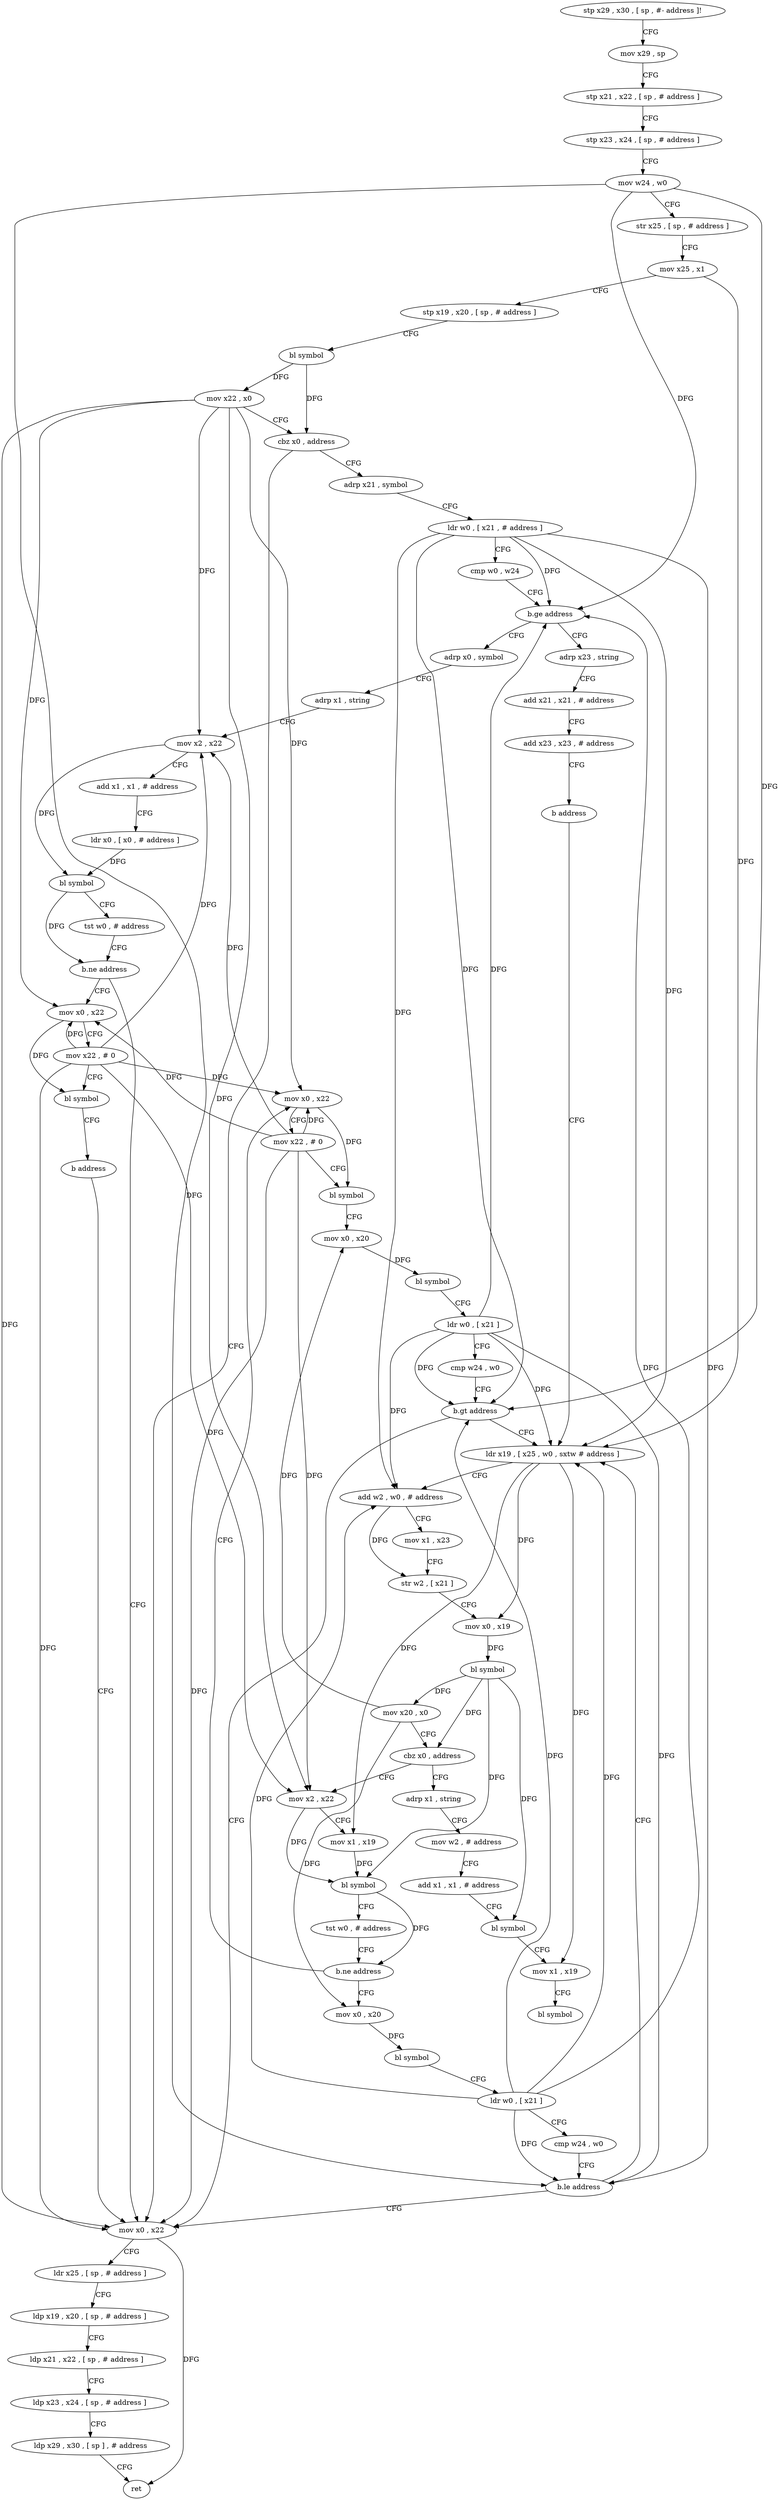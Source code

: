 digraph "func" {
"4215320" [label = "stp x29 , x30 , [ sp , #- address ]!" ]
"4215324" [label = "mov x29 , sp" ]
"4215328" [label = "stp x21 , x22 , [ sp , # address ]" ]
"4215332" [label = "stp x23 , x24 , [ sp , # address ]" ]
"4215336" [label = "mov w24 , w0" ]
"4215340" [label = "str x25 , [ sp , # address ]" ]
"4215344" [label = "mov x25 , x1" ]
"4215348" [label = "stp x19 , x20 , [ sp , # address ]" ]
"4215352" [label = "bl symbol" ]
"4215356" [label = "mov x22 , x0" ]
"4215360" [label = "cbz x0 , address" ]
"4215504" [label = "mov x0 , x22" ]
"4215364" [label = "adrp x21 , symbol" ]
"4215508" [label = "ldr x25 , [ sp , # address ]" ]
"4215512" [label = "ldp x19 , x20 , [ sp , # address ]" ]
"4215516" [label = "ldp x21 , x22 , [ sp , # address ]" ]
"4215520" [label = "ldp x23 , x24 , [ sp , # address ]" ]
"4215524" [label = "ldp x29 , x30 , [ sp ] , # address" ]
"4215528" [label = "ret" ]
"4215368" [label = "ldr w0 , [ x21 , # address ]" ]
"4215372" [label = "cmp w0 , w24" ]
"4215376" [label = "b.ge address" ]
"4215536" [label = "adrp x0 , symbol" ]
"4215380" [label = "adrp x23 , string" ]
"4215540" [label = "adrp x1 , string" ]
"4215544" [label = "mov x2 , x22" ]
"4215548" [label = "add x1 , x1 , # address" ]
"4215552" [label = "ldr x0 , [ x0 , # address ]" ]
"4215556" [label = "bl symbol" ]
"4215560" [label = "tst w0 , # address" ]
"4215564" [label = "b.ne address" ]
"4215568" [label = "mov x0 , x22" ]
"4215384" [label = "add x21 , x21 , # address" ]
"4215388" [label = "add x23 , x23 , # address" ]
"4215392" [label = "b address" ]
"4215420" [label = "ldr x19 , [ x25 , w0 , sxtw # address ]" ]
"4215572" [label = "mov x22 , # 0" ]
"4215576" [label = "bl symbol" ]
"4215580" [label = "b address" ]
"4215424" [label = "add w2 , w0 , # address" ]
"4215428" [label = "mov x1 , x23" ]
"4215432" [label = "str w2 , [ x21 ]" ]
"4215436" [label = "mov x0 , x19" ]
"4215440" [label = "bl symbol" ]
"4215444" [label = "mov x20 , x0" ]
"4215448" [label = "cbz x0 , address" ]
"4215584" [label = "adrp x1 , string" ]
"4215452" [label = "mov x2 , x22" ]
"4215588" [label = "mov w2 , # address" ]
"4215592" [label = "add x1 , x1 , # address" ]
"4215596" [label = "bl symbol" ]
"4215600" [label = "mov x1 , x19" ]
"4215604" [label = "bl symbol" ]
"4215456" [label = "mov x1 , x19" ]
"4215460" [label = "bl symbol" ]
"4215464" [label = "tst w0 , # address" ]
"4215468" [label = "b.ne address" ]
"4215400" [label = "mov x0 , x20" ]
"4215472" [label = "mov x0 , x22" ]
"4215404" [label = "bl symbol" ]
"4215408" [label = "ldr w0 , [ x21 ]" ]
"4215412" [label = "cmp w24 , w0" ]
"4215416" [label = "b.le address" ]
"4215476" [label = "mov x22 , # 0" ]
"4215480" [label = "bl symbol" ]
"4215484" [label = "mov x0 , x20" ]
"4215488" [label = "bl symbol" ]
"4215492" [label = "ldr w0 , [ x21 ]" ]
"4215496" [label = "cmp w24 , w0" ]
"4215500" [label = "b.gt address" ]
"4215320" -> "4215324" [ label = "CFG" ]
"4215324" -> "4215328" [ label = "CFG" ]
"4215328" -> "4215332" [ label = "CFG" ]
"4215332" -> "4215336" [ label = "CFG" ]
"4215336" -> "4215340" [ label = "CFG" ]
"4215336" -> "4215376" [ label = "DFG" ]
"4215336" -> "4215416" [ label = "DFG" ]
"4215336" -> "4215500" [ label = "DFG" ]
"4215340" -> "4215344" [ label = "CFG" ]
"4215344" -> "4215348" [ label = "CFG" ]
"4215344" -> "4215420" [ label = "DFG" ]
"4215348" -> "4215352" [ label = "CFG" ]
"4215352" -> "4215356" [ label = "DFG" ]
"4215352" -> "4215360" [ label = "DFG" ]
"4215356" -> "4215360" [ label = "CFG" ]
"4215356" -> "4215504" [ label = "DFG" ]
"4215356" -> "4215544" [ label = "DFG" ]
"4215356" -> "4215568" [ label = "DFG" ]
"4215356" -> "4215452" [ label = "DFG" ]
"4215356" -> "4215472" [ label = "DFG" ]
"4215360" -> "4215504" [ label = "CFG" ]
"4215360" -> "4215364" [ label = "CFG" ]
"4215504" -> "4215508" [ label = "CFG" ]
"4215504" -> "4215528" [ label = "DFG" ]
"4215364" -> "4215368" [ label = "CFG" ]
"4215508" -> "4215512" [ label = "CFG" ]
"4215512" -> "4215516" [ label = "CFG" ]
"4215516" -> "4215520" [ label = "CFG" ]
"4215520" -> "4215524" [ label = "CFG" ]
"4215524" -> "4215528" [ label = "CFG" ]
"4215368" -> "4215372" [ label = "CFG" ]
"4215368" -> "4215376" [ label = "DFG" ]
"4215368" -> "4215420" [ label = "DFG" ]
"4215368" -> "4215424" [ label = "DFG" ]
"4215368" -> "4215416" [ label = "DFG" ]
"4215368" -> "4215500" [ label = "DFG" ]
"4215372" -> "4215376" [ label = "CFG" ]
"4215376" -> "4215536" [ label = "CFG" ]
"4215376" -> "4215380" [ label = "CFG" ]
"4215536" -> "4215540" [ label = "CFG" ]
"4215380" -> "4215384" [ label = "CFG" ]
"4215540" -> "4215544" [ label = "CFG" ]
"4215544" -> "4215548" [ label = "CFG" ]
"4215544" -> "4215556" [ label = "DFG" ]
"4215548" -> "4215552" [ label = "CFG" ]
"4215552" -> "4215556" [ label = "DFG" ]
"4215556" -> "4215560" [ label = "CFG" ]
"4215556" -> "4215564" [ label = "DFG" ]
"4215560" -> "4215564" [ label = "CFG" ]
"4215564" -> "4215504" [ label = "CFG" ]
"4215564" -> "4215568" [ label = "CFG" ]
"4215568" -> "4215572" [ label = "CFG" ]
"4215568" -> "4215576" [ label = "DFG" ]
"4215384" -> "4215388" [ label = "CFG" ]
"4215388" -> "4215392" [ label = "CFG" ]
"4215392" -> "4215420" [ label = "CFG" ]
"4215420" -> "4215424" [ label = "CFG" ]
"4215420" -> "4215436" [ label = "DFG" ]
"4215420" -> "4215600" [ label = "DFG" ]
"4215420" -> "4215456" [ label = "DFG" ]
"4215572" -> "4215576" [ label = "CFG" ]
"4215572" -> "4215504" [ label = "DFG" ]
"4215572" -> "4215544" [ label = "DFG" ]
"4215572" -> "4215568" [ label = "DFG" ]
"4215572" -> "4215452" [ label = "DFG" ]
"4215572" -> "4215472" [ label = "DFG" ]
"4215576" -> "4215580" [ label = "CFG" ]
"4215580" -> "4215504" [ label = "CFG" ]
"4215424" -> "4215428" [ label = "CFG" ]
"4215424" -> "4215432" [ label = "DFG" ]
"4215428" -> "4215432" [ label = "CFG" ]
"4215432" -> "4215436" [ label = "CFG" ]
"4215436" -> "4215440" [ label = "DFG" ]
"4215440" -> "4215444" [ label = "DFG" ]
"4215440" -> "4215448" [ label = "DFG" ]
"4215440" -> "4215596" [ label = "DFG" ]
"4215440" -> "4215460" [ label = "DFG" ]
"4215444" -> "4215448" [ label = "CFG" ]
"4215444" -> "4215400" [ label = "DFG" ]
"4215444" -> "4215484" [ label = "DFG" ]
"4215448" -> "4215584" [ label = "CFG" ]
"4215448" -> "4215452" [ label = "CFG" ]
"4215584" -> "4215588" [ label = "CFG" ]
"4215452" -> "4215456" [ label = "CFG" ]
"4215452" -> "4215460" [ label = "DFG" ]
"4215588" -> "4215592" [ label = "CFG" ]
"4215592" -> "4215596" [ label = "CFG" ]
"4215596" -> "4215600" [ label = "CFG" ]
"4215600" -> "4215604" [ label = "CFG" ]
"4215456" -> "4215460" [ label = "DFG" ]
"4215460" -> "4215464" [ label = "CFG" ]
"4215460" -> "4215468" [ label = "DFG" ]
"4215464" -> "4215468" [ label = "CFG" ]
"4215468" -> "4215400" [ label = "CFG" ]
"4215468" -> "4215472" [ label = "CFG" ]
"4215400" -> "4215404" [ label = "DFG" ]
"4215472" -> "4215476" [ label = "CFG" ]
"4215472" -> "4215480" [ label = "DFG" ]
"4215404" -> "4215408" [ label = "CFG" ]
"4215408" -> "4215412" [ label = "CFG" ]
"4215408" -> "4215420" [ label = "DFG" ]
"4215408" -> "4215424" [ label = "DFG" ]
"4215408" -> "4215376" [ label = "DFG" ]
"4215408" -> "4215416" [ label = "DFG" ]
"4215408" -> "4215500" [ label = "DFG" ]
"4215412" -> "4215416" [ label = "CFG" ]
"4215416" -> "4215504" [ label = "CFG" ]
"4215416" -> "4215420" [ label = "CFG" ]
"4215476" -> "4215480" [ label = "CFG" ]
"4215476" -> "4215504" [ label = "DFG" ]
"4215476" -> "4215544" [ label = "DFG" ]
"4215476" -> "4215568" [ label = "DFG" ]
"4215476" -> "4215452" [ label = "DFG" ]
"4215476" -> "4215472" [ label = "DFG" ]
"4215480" -> "4215484" [ label = "CFG" ]
"4215484" -> "4215488" [ label = "DFG" ]
"4215488" -> "4215492" [ label = "CFG" ]
"4215492" -> "4215496" [ label = "CFG" ]
"4215492" -> "4215420" [ label = "DFG" ]
"4215492" -> "4215424" [ label = "DFG" ]
"4215492" -> "4215416" [ label = "DFG" ]
"4215492" -> "4215376" [ label = "DFG" ]
"4215492" -> "4215500" [ label = "DFG" ]
"4215496" -> "4215500" [ label = "CFG" ]
"4215500" -> "4215420" [ label = "CFG" ]
"4215500" -> "4215504" [ label = "CFG" ]
}

